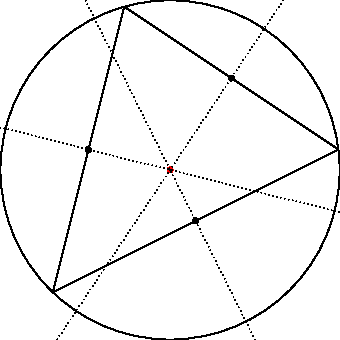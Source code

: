 size(6cm,0);

import math;

pair A=(0,0), B=(1,.5), C=(.25,1);

pair ccenter(pair A, pair B, pair C)
  {
    pair mAB=midpoint(A--B);
    pair mAC=midpoint(A--C);
    return extension(mAB, rotate(90,mAB)*A, mAC, rotate(90,mAC)*A);
  }

draw(A--B--C--cycle);

pair circ=ccenter(A,B,C);
pair mAB=midpoint(A--B);
pair mAC=midpoint(A--C);
pair mBC=midpoint(B--C);

dot(circ, red);
dot(mAB^^mAC^^mBC);
drawline(mAB, circ, dotted);
drawline(mAC, circ, dotted);
drawline(mBC, circ, dotted);
draw(shift(circ)*scale(abs(circ-A))*unitcircle);
